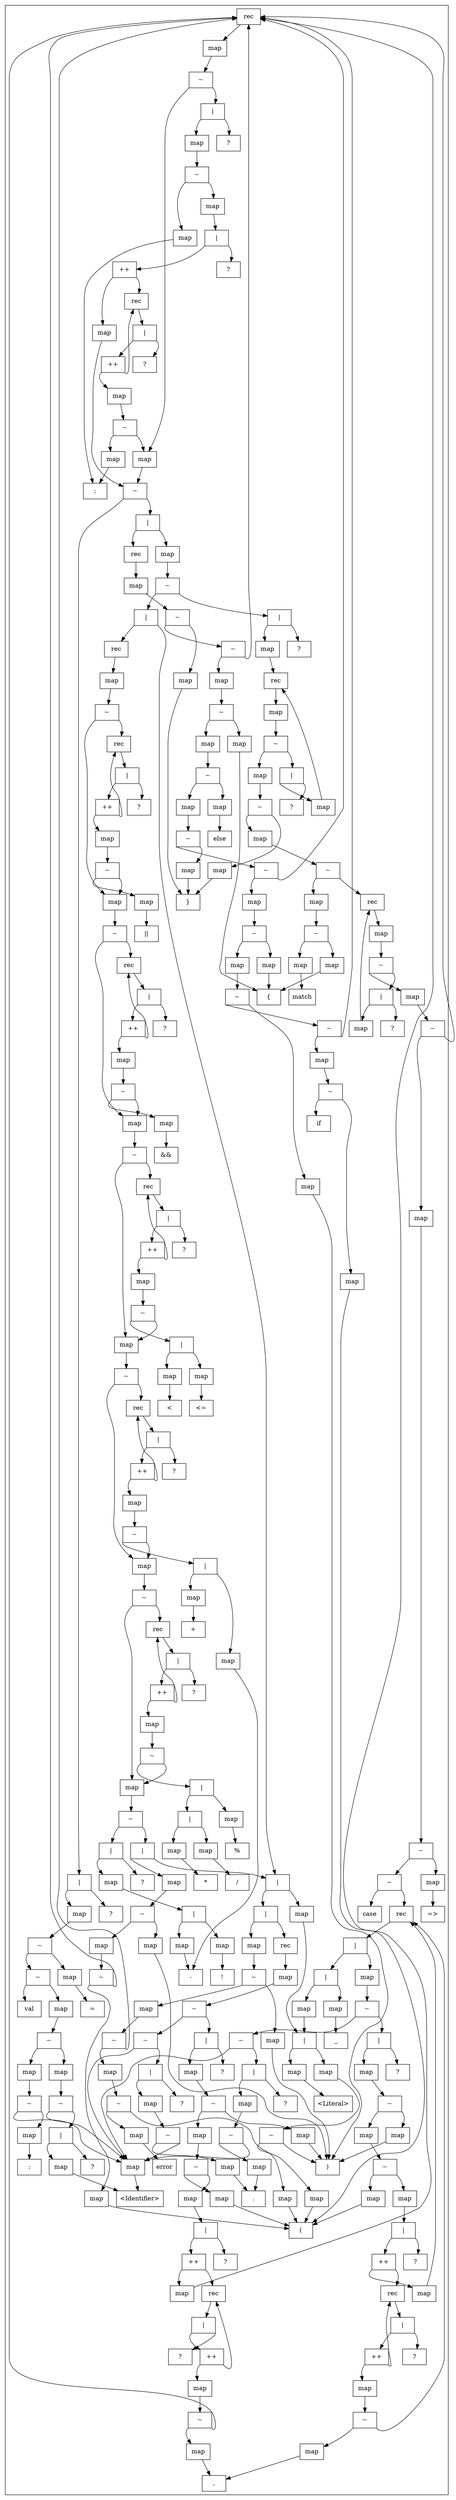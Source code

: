 digraph G {
subgraph cluster0 {
node [shape=box];
0 -> 1;
1 -> 2;
2:sw -> 3;
2:se -> 4;
3 -> 5;
4:sw -> 6;
4:se -> 7;
5:sw -> 8;
5:se -> 9;
6 -> 10;
8:sw -> 11;
8:se -> 12;
9:sw -> 13;
9:se -> 14;
10:sw -> 15;
10:se -> 16;
11 -> 17;
13 -> 18;
14 -> 19;
15 -> 20;
16 -> 21;
17:sw -> 22;
17:se -> 23;
18 -> 24;
19:sw -> 25;
19:se -> 26;
21:sw -> 27;
21:se -> 28;
22:sw -> 29;
22:se -> 30;
23 -> 31;
24:sw -> 32;
24:se -> 33;
25:sw -> 34;
25:se -> 35;
26:sw -> 36;
26:se -> 37;
27:sw -> 38;
27:se -> 39;
30 -> 40;
32:sw -> 41;
32:se -> 0;
33 -> 42;
34 -> 43;
35:sw -> 44;
35:se -> 45;
36 -> 46;
38 -> 5;
39 -> 47;
40:sw -> 48;
40:se -> 49;
41 -> 50;
43 -> 51;
44:sw -> 52;
44:se -> 53;
45 -> 54;
46 -> 55;
47:sw -> 56;
47:se -> 57;
48 -> 58;
49 -> 59;
50:sw -> 60;
50:se -> 61;
51:sw -> 62;
51:se -> 63;
52 -> 64;
53 -> 65;
54:sw -> 66;
54:se -> 67;
55 -> 68;
56:sw -> 69;
56:se -> 39;
58:sw -> 70;
58:se -> 71;
59:sw -> 70;
59:se -> 72;
60 -> 73;
61 -> 74;
62 -> 75;
63 -> 76;
64:sw -> 77;
64:se -> 78;
65 -> 79;
66 -> 80;
67 -> 81;
68:sw -> 82;
68:se -> 83;
69 -> 84;
70 -> 85;
71 -> 86;
72:sw -> 87;
72:se -> 88;
73:sw -> 89;
73:se -> 90;
75:sw -> 91;
75:se -> 92;
76:sw -> 93;
76:se -> 94;
77 -> 95;
78 -> 96;
79:sw -> 97;
79:se -> 98;
81:sw -> 99;
81:se -> 96;
82 -> 100;
83:sw -> 101;
83:se -> 102;
84:sw -> 103;
84:se -> 3;
87 -> 85;
89 -> 104;
90 -> 105;
91 -> 106;
92 -> 107;
93:sw -> 108;
93:se -> 63;
95:sw -> 109;
95:se -> 0;
97:sw -> 70;
97:se -> 110;
98:sw -> 111;
98:se -> 112;
99 -> 113;
100:sw -> 114;
100:se -> 115;
101 -> 46;
103 -> 20;
104:sw -> 116;
104:se -> 117;
106:sw -> 118;
106:se -> 119;
107:sw -> 120;
107:se -> 121;
108 -> 122;
109 -> 123;
110:sw -> 124;
110:se -> 125;
111 -> 126;
114 -> 127;
115 -> 42;
116:sw -> 128;
116:se -> 0;
117 -> 42;
118 -> 129;
119 -> 130;
120:sw -> 131;
120:se -> 92;
122:sw -> 132;
122:se -> 62;
123:sw -> 133;
123:se -> 134;
124 -> 135;
126:sw -> 136;
126:se -> 137;
127:sw -> 138;
127:se -> 139;
128 -> 140;
129:sw -> 141;
129:se -> 142;
130:sw -> 143;
130:se -> 144;
131 -> 145;
132 -> 146;
133 -> 147;
134 -> 113;
135:sw -> 148;
135:se -> 70;
136 -> 149;
137 -> 96;
138 -> 150;
139 -> 151;
140:sw -> 152;
140:se -> 153;
141 -> 154;
142 -> 155;
143:sw -> 156;
143:se -> 119;
145:sw -> 157;
145:se -> 91;
148 -> 158;
149:sw -> 159;
149:se -> 160;
150:sw -> 161;
150:se -> 162;
151 -> 163;
152 -> 164;
153 -> 74;
154:sw -> 165;
154:se -> 166;
155:sw -> 167;
155:se -> 168;
156 -> 169;
157 -> 170;
159 -> 113;
160 -> 171;
161 -> 172;
162 -> 74;
163:sw -> 173;
163:se -> 174;
164:sw -> 175;
164:se -> 176;
165 -> 177;
166 -> 178;
167:sw -> 179;
167:se -> 142;
169:sw -> 180;
169:se -> 118;
171:sw -> 181;
171:se -> 182;
173 -> 183;
174:sw -> 184;
174:se -> 185;
175:sw -> 186;
175:se -> 0;
176 -> 96;
177:sw -> 187;
177:se -> 188;
178:sw -> 189;
178:se -> 190;
179 -> 191;
180:sw -> 192;
180:se -> 193;
181:sw -> 194;
181:se -> 195;
183:sw -> 196;
183:se -> 0;
184 -> 139;
186 -> 197;
187:sw -> 198;
187:se -> 199;
188:sw -> 200;
188:se -> 35;
189:sw -> 201;
189:se -> 166;
191:sw -> 202;
191:se -> 141;
192 -> 203;
193 -> 204;
194 -> 0;
195 -> 205;
196 -> 206;
197:sw -> 207;
197:se -> 208;
198 -> 209;
200 -> 210;
201 -> 211;
202:sw -> 212;
202:se -> 213;
205:sw -> 214;
205:se -> 215;
206:sw -> 216;
206:se -> 217;
208 -> 113;
209:sw -> 218;
209:se -> 219;
210:sw -> 220;
210:se -> 221;
211:sw -> 222;
211:se -> 165;
212 -> 223;
213 -> 224;
214:sw -> 225;
214:se -> 195;
216:sw -> 226;
216:se -> 227;
217 -> 228;
218 -> 224;
219 -> 229;
220 -> 230;
221 -> 96;
222:sw -> 231;
222:se -> 232;
225 -> 233;
227 -> 234;
230:sw -> 235;
230:se -> 0;
231:sw -> 236;
231:se -> 237;
232 -> 238;
233:sw -> 239;
233:se -> 0;
234:sw -> 240;
234:se -> 241;
235 -> 113;
236 -> 242;
237 -> 243;
239 -> 244;
240:sw -> 245;
240:se -> 246;
241 -> 247;
245 -> 54;
246 -> 248;
247:sw -> 249;
247:se -> 250;
249:sw -> 70;
249:se -> 251;
250:sw -> 252;
250:se -> 253;
251:sw -> 254;
251:se -> 255;
252 -> 256;
254 -> 257;
256:sw -> 258;
256:se -> 259;
257:sw -> 260;
257:se -> 70;
258 -> 261;
259 -> 96;
260 -> 158;
261:sw -> 262;
261:se -> 263;
262 -> 113;
263 -> 264;
264:sw -> 265;
264:se -> 266;
265:sw -> 267;
265:se -> 268;
267 -> 227;
268 -> 269;
269:sw -> 270;
269:se -> 271;
270:sw -> 272;
270:se -> 268;
272 -> 273;
273:sw -> 274;
273:se -> 227;
274 -> 244;
0 [label="rec"];
1 [label="map"];
2 [label="~"];
3 [label="map"];
4 [label="|"];
5 [label="~"];
6 [label="map"];
7 [label="?"];
8 [label="|"];
9 [label="|"];
10 [label="~"];
11 [label="map"];
12 [label="?"];
13 [label="rec"];
14 [label="map"];
15 [label="map"];
16 [label="map"];
17 [label="~"];
18 [label="map"];
19 [label="~"];
20 [label=";"];
21 [label="|"];
22 [label="~"];
23 [label="map"];
24 [label="~"];
25 [label="|"];
26 [label="|"];
27 [label="++"];
28 [label="?"];
29 [label="val"];
30 [label="map"];
31 [label="="];
32 [label="~"];
33 [label="map"];
34 [label="rec"];
35 [label="|"];
36 [label="map"];
37 [label="?"];
38 [label="map"];
39 [label="rec"];
40 [label="~"];
41 [label="map"];
42 [label="}"];
43 [label="map"];
44 [label="|"];
45 [label="map"];
46 [label="rec"];
47 [label="|"];
48 [label="map"];
49 [label="map"];
50 [label="~"];
51 [label="~"];
52 [label="map"];
53 [label="rec"];
54 [label="|"];
55 [label="map"];
56 [label="++"];
57 [label="?"];
58 [label="~"];
59 [label="~"];
60 [label="map"];
61 [label="map"];
62 [label="map"];
63 [label="rec"];
64 [label="~"];
65 [label="map"];
66 [label="map"];
67 [label="map"];
68 [label="~"];
69 [label="map"];
70 [label="map"];
71 [label="map"];
72 [label="|"];
73 [label="~"];
74 [label="{"];
75 [label="~"];
76 [label="|"];
77 [label="map"];
78 [label="map"];
79 [label="~"];
80 [label="<Literal>"];
81 [label="~"];
82 [label="map"];
83 [label="|"];
84 [label="~"];
85 [label="<Identifier>"];
86 [label=":"];
87 [label="map"];
88 [label="?"];
89 [label="map"];
90 [label="map"];
91 [label="map"];
92 [label="rec"];
93 [label="++"];
94 [label="?"];
95 [label="~"];
96 [label=")"];
97 [label="~"];
98 [label="|"];
99 [label="map"];
100 [label="~"];
101 [label="map"];
102 [label="?"];
103 [label="map"];
104 [label="~"];
105 [label="else"];
106 [label="~"];
107 [label="|"];
108 [label="map"];
109 [label="map"];
110 [label="|"];
111 [label="map"];
112 [label="?"];
113 [label="("];
114 [label="map"];
115 [label="map"];
116 [label="~"];
117 [label="map"];
118 [label="map"];
119 [label="rec"];
120 [label="++"];
121 [label="?"];
122 [label="~"];
123 [label="~"];
124 [label="map"];
125 [label="?"];
126 [label="~"];
127 [label="~"];
128 [label="map"];
129 [label="~"];
130 [label="|"];
131 [label="map"];
132 [label="map"];
133 [label="map"];
134 [label="map"];
135 [label="~"];
136 [label="map"];
137 [label="map"];
138 [label="map"];
139 [label="rec"];
140 [label="~"];
141 [label="map"];
142 [label="rec"];
143 [label="++"];
144 [label="?"];
145 [label="~"];
146 [label="||"];
147 [label="error"];
148 [label="map"];
149 [label="~"];
150 [label="~"];
151 [label="map"];
152 [label="map"];
153 [label="map"];
154 [label="~"];
155 [label="|"];
156 [label="map"];
157 [label="map"];
158 [label="."];
159 [label="map"];
160 [label="map"];
161 [label="map"];
162 [label="map"];
163 [label="~"];
164 [label="~"];
165 [label="map"];
166 [label="rec"];
167 [label="++"];
168 [label="?"];
169 [label="~"];
170 [label="&&"];
171 [label="|"];
172 [label="match"];
173 [label="map"];
174 [label="|"];
175 [label="~"];
176 [label="map"];
177 [label="~"];
178 [label="|"];
179 [label="map"];
180 [label="|"];
181 [label="++"];
182 [label="?"];
183 [label="~"];
184 [label="map"];
185 [label="?"];
186 [label="map"];
187 [label="|"];
188 [label="|"];
189 [label="++"];
190 [label="?"];
191 [label="~"];
192 [label="map"];
193 [label="map"];
194 [label="map"];
195 [label="rec"];
196 [label="map"];
197 [label="~"];
198 [label="map"];
199 [label="?"];
200 [label="map"];
201 [label="map"];
202 [label="|"];
203 [label="<"];
204 [label="<="];
205 [label="|"];
206 [label="~"];
207 [label="if"];
208 [label="map"];
209 [label="|"];
210 [label="~"];
211 [label="~"];
212 [label="map"];
213 [label="map"];
214 [label="++"];
215 [label="?"];
216 [label="~"];
217 [label="map"];
218 [label="map"];
219 [label="map"];
220 [label="map"];
221 [label="map"];
222 [label="|"];
223 [label="+"];
224 [label="-"];
225 [label="map"];
226 [label="case"];
227 [label="rec"];
228 [label="=>"];
229 [label="!"];
230 [label="~"];
231 [label="|"];
232 [label="map"];
233 [label="~"];
234 [label="|"];
235 [label="map"];
236 [label="map"];
237 [label="map"];
238 [label="%"];
239 [label="map"];
240 [label="|"];
241 [label="map"];
242 [label="*"];
243 [label="/"];
244 [label=","];
245 [label="map"];
246 [label="map"];
247 [label="~"];
248 [label="_"];
249 [label="~"];
250 [label="|"];
251 [label="|"];
252 [label="map"];
253 [label="?"];
254 [label="map"];
255 [label="?"];
256 [label="~"];
257 [label="~"];
258 [label="map"];
259 [label="map"];
260 [label="map"];
261 [label="~"];
262 [label="map"];
263 [label="map"];
264 [label="|"];
265 [label="++"];
266 [label="?"];
267 [label="map"];
268 [label="rec"];
269 [label="|"];
270 [label="++"];
271 [label="?"];
272 [label="map"];
273 [label="~"];
274 [label="map"];
}
}

